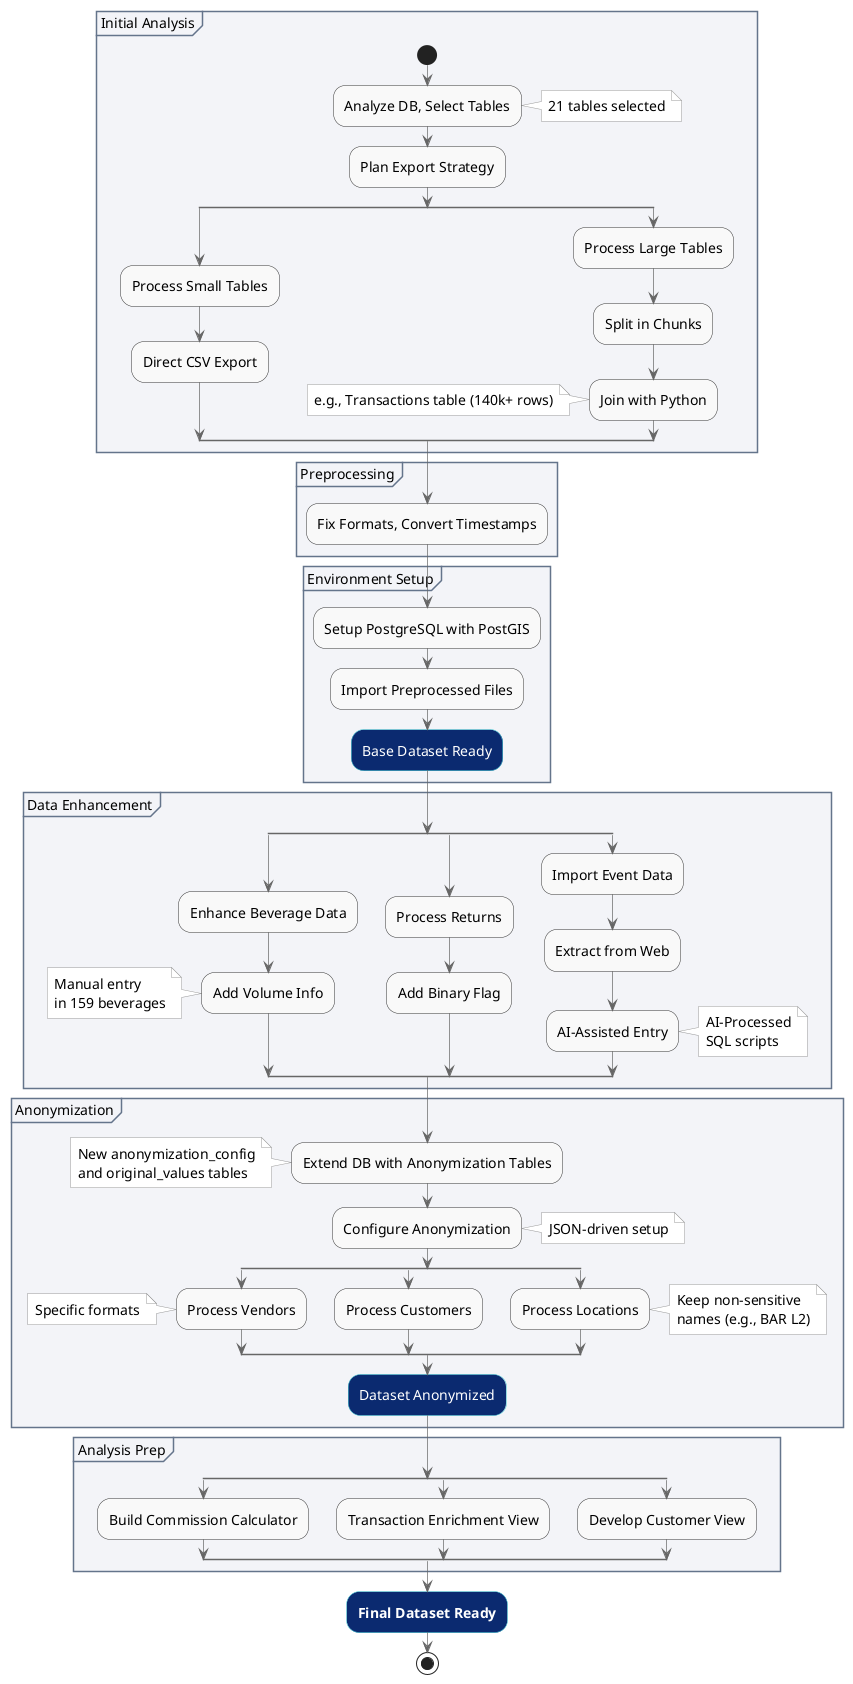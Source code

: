 @startuml
skinparam defaultFontSize 14
skinparam padding 1
'skinparam nodesep 5
'skinparam ranksep 5000
skinparam ActivityBackgroundColor #f9f9f9
skinparam ActivityBorderColor #333
skinparam ArrowColor #666
skinparam ActivityFontSize 14
skinparam NoteBorderColor #999
skinparam NoteBackgroundColor #fff
skinparam NoteFontSize 14

' LaTeX-compatible settings
skinparam defaultFontName "Latin Modern"
'skinparam monochrome true
skinparam shadowing false
skinparam linetype ortho
skinparam arrowThickness 0.7
skinparam backgroundColor transparent

' Define specific activity styles
skinparam activity {
    BackgroundColor<<milestone>> #0B2A70
    FontColor<<milestone>> #FFF
    BorderColor<<milestone>> #40C8D3
}

skinparam partition {
    BackgroundColor #F3F4F8
    BorderColor #64748b
}

partition "Initial Analysis" {
    start
    :Analyze DB, Select Tables;
    note right: 21 tables selected
    :Plan Export Strategy;

    split
        :Process Small Tables;
        :Direct CSV Export;
    split again
        :Process Large Tables;
        :Split in Chunks;
        :Join with Python;
        note left: e.g., Transactions table (140k+ rows)
    end split
}

partition "Preprocessing" {
    :Fix Formats, Convert Timestamps;
}

partition "Environment Setup" {
    :Setup PostgreSQL with PostGIS;
    :Import Preprocessed Files;
    :Base Dataset Ready;<<milestone>>
}

partition "Data Enhancement" {
    split
        :Enhance Beverage Data;
        :Add Volume Info;
        note left
            Manual entry
            in 159 beverages
        end note
    split again
        :Process Returns;
        :Add Binary Flag;
    split again
        :Import Event Data;
        :Extract from Web;
        :AI-Assisted Entry;
        note right
            AI-Processed
            SQL scripts
        end note
    end split
}

partition "Anonymization" {
    :Extend DB with Anonymization Tables;
    note left
     New anonymization_config
     and original_values tables
    end note
    :Configure Anonymization;
    note right: JSON-driven setup

    split
        :Process Vendors;
        note left: Specific formats
    split again
        :Process Customers;
    split again
        :Process Locations;
        note right
            Keep non-sensitive
            names (e.g., BAR L2)
        end note
    end split
    :Dataset Anonymized;<<milestone>>
}

partition "Analysis Prep" {
    split
        :Build Commission Calculator;
    split again
        :Transaction Enrichment View;
    split again
        :Develop Customer View;
    end split
}

:**Final Dataset Ready**;<<milestone>>
stop

@enduml
